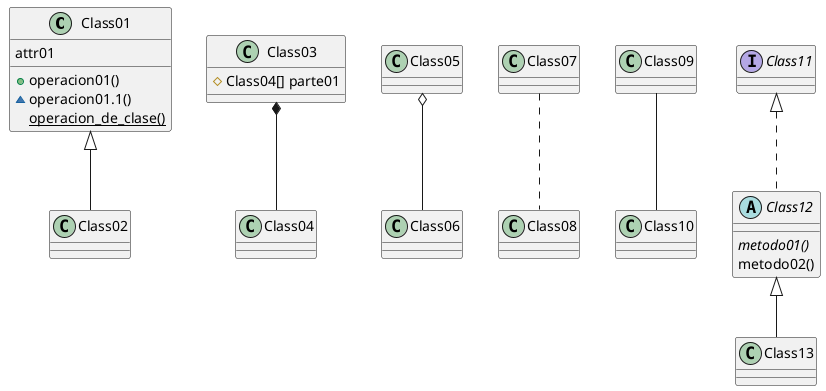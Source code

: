 @startuml
Class01 <|-- Class02
Class03 *-- Class04
Class05 o-- Class06
Class07 .. Class08 
Class09 -- Class10
interface Class11
Class11 <|.. Class12
abstract class Class12
Class12 <|-- Class13

Class01 : + operacion01()
Class01 : ~ operacion01.1()
Class01 : {static} operacion_de_clase()

Class01 : attr01 

Class03 : # Class04[] parte01

Class12 : {abstract} metodo01()
Class12 : metodo02()
@enduml